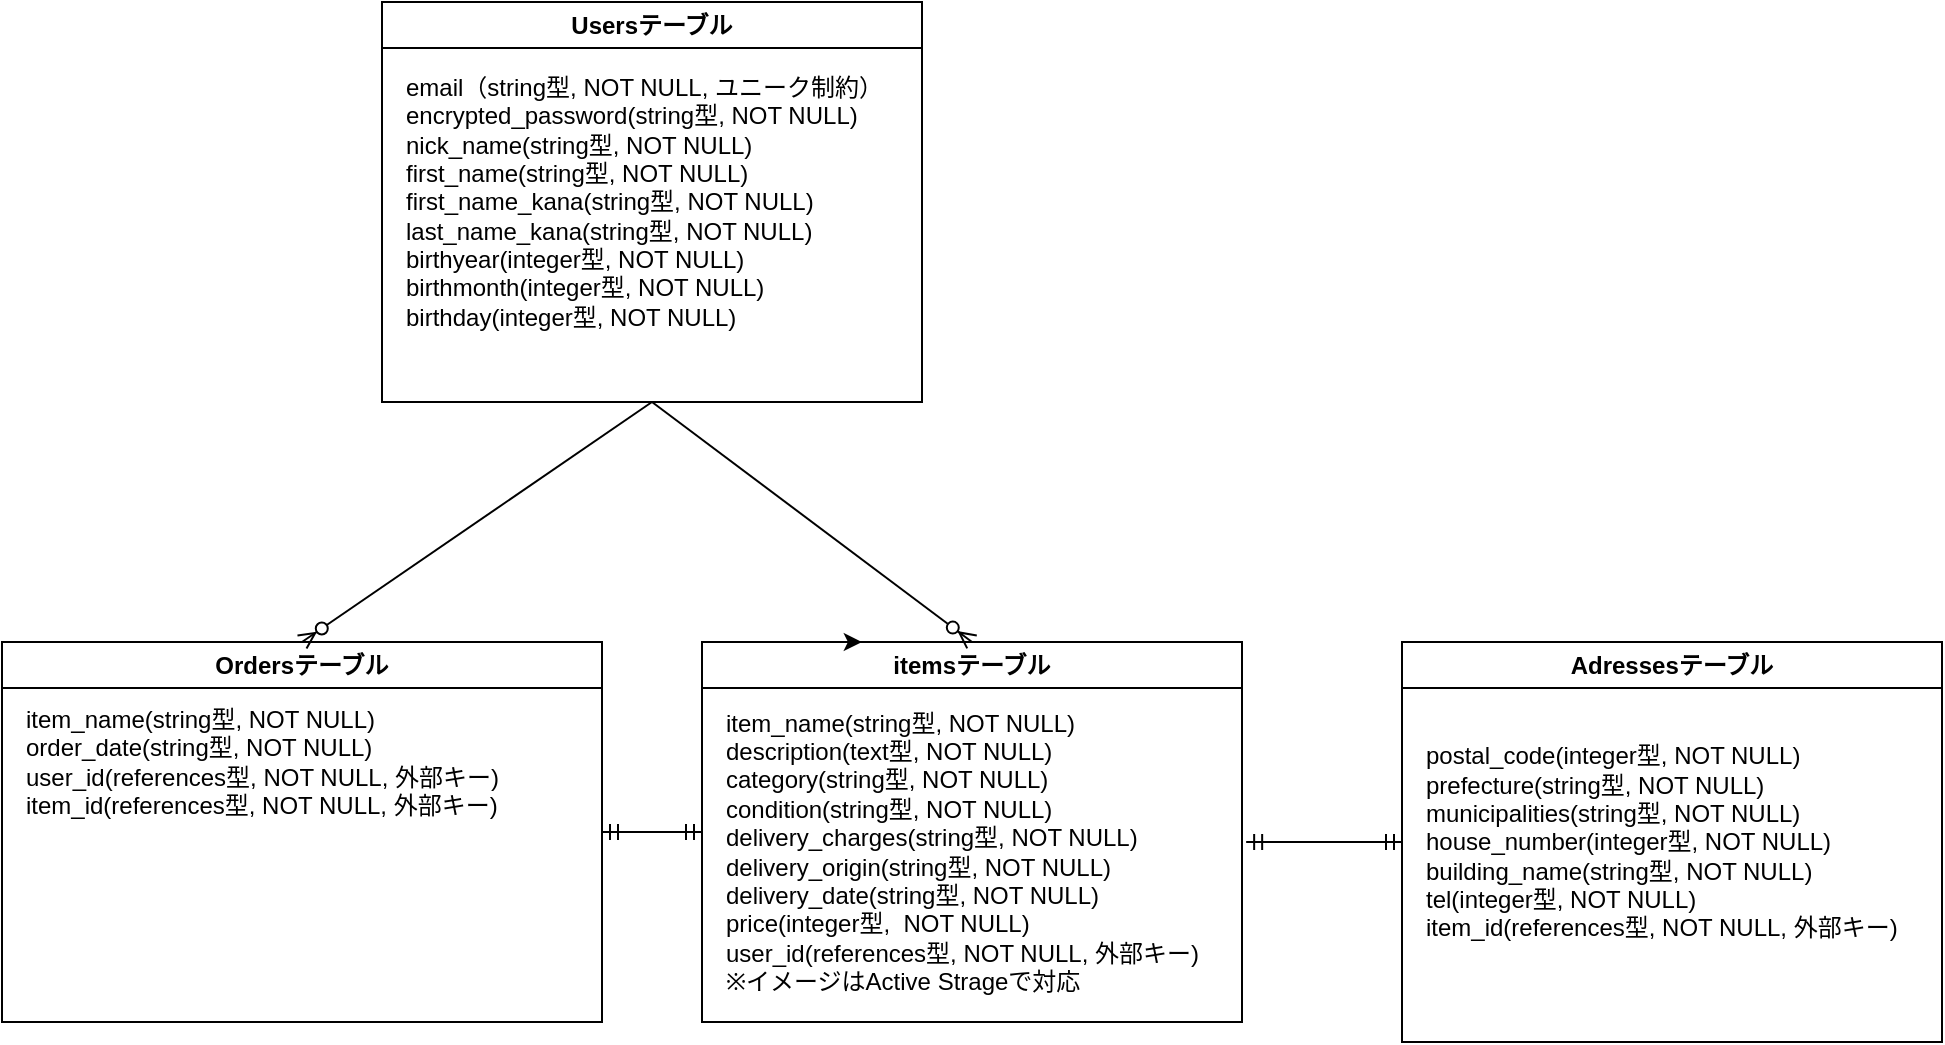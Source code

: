 <mxfile>
    <diagram id="2s_vTrPqzk0E1ofOD4oW" name="ページ1">
        <mxGraphModel dx="1172" dy="629" grid="1" gridSize="10" guides="1" tooltips="1" connect="1" arrows="1" fold="1" page="1" pageScale="1" pageWidth="827" pageHeight="1169" math="0" shadow="0">
            <root>
                <mxCell id="0"/>
                <mxCell id="1" parent="0"/>
                <mxCell id="4" value="Usersテーブル" style="swimlane;whiteSpace=wrap;html=1;" parent="1" vertex="1">
                    <mxGeometry x="240" y="60" width="270" height="200" as="geometry"/>
                </mxCell>
                <mxCell id="5" value="email（string型, NOT NULL, ユニーク制約）&lt;br&gt;encrypted_password(string型, NOT NULL)&lt;br&gt;nick_name(string型, NOT NULL)&lt;br&gt;first_name(string型, NOT NULL)&lt;br&gt;first_name_kana(string型, NOT NULL)&lt;br&gt;last_name_kana(string型, NOT NULL)&lt;br&gt;birthyear(integer型, NOT NULL)&lt;br&gt;birthmonth(integer型, NOT NULL)&lt;br&gt;birthday(integer型, NOT NULL)" style="text;html=1;align=left;verticalAlign=middle;resizable=0;points=[];autosize=1;strokeColor=none;fillColor=none;" parent="4" vertex="1">
                    <mxGeometry x="10" y="30" width="260" height="140" as="geometry"/>
                </mxCell>
                <mxCell id="7" value="itemsテーブル" style="swimlane;whiteSpace=wrap;html=1;" parent="1" vertex="1">
                    <mxGeometry x="400" y="380" width="270" height="190" as="geometry"/>
                </mxCell>
                <mxCell id="8" value="item_name(string型, NOT NULL)&lt;br&gt;description(text型, NOT NULL)&lt;br&gt;category(string型, NOT NULL)&lt;br&gt;condition(string型, NOT NULL)&lt;br&gt;delivery_charges(string型, NOT NULL)&lt;br&gt;delivery_origin(string型, NOT NULL)&lt;br&gt;delivery_date(string型, NOT NULL)&lt;br&gt;price(integer型,&amp;nbsp; NOT NULL)&lt;br&gt;user_id(references型, NOT NULL, 外部キー)&lt;br&gt;※イメージはActive Strageで対応" style="text;html=1;align=left;verticalAlign=middle;resizable=0;points=[];autosize=1;strokeColor=none;fillColor=none;" parent="7" vertex="1">
                    <mxGeometry x="10" y="25" width="260" height="160" as="geometry"/>
                </mxCell>
                <mxCell id="10" value="Adressesテーブル" style="swimlane;whiteSpace=wrap;html=1;" parent="1" vertex="1">
                    <mxGeometry x="750" y="380" width="270" height="200" as="geometry"/>
                </mxCell>
                <mxCell id="11" value="postal_code(integer型, NOT NULL)&lt;br&gt;prefecture(string型, NOT NULL)&lt;br&gt;municipalities(string型, NOT NULL)&lt;br&gt;house_number(integer型, NOT NULL)&lt;br&gt;building_name(string型, NOT NULL)&lt;br&gt;tel(integer型, NOT NULL)&lt;br&gt;item_id(references型, NOT NULL, 外部キー)" style="text;html=1;align=left;verticalAlign=middle;resizable=0;points=[];autosize=1;strokeColor=none;fillColor=none;" parent="10" vertex="1">
                    <mxGeometry x="10" y="45" width="260" height="110" as="geometry"/>
                </mxCell>
                <mxCell id="13" style="edgeStyle=none;html=1;exitX=0.25;exitY=0;exitDx=0;exitDy=0;entryX=0.296;entryY=0;entryDx=0;entryDy=0;entryPerimeter=0;" parent="1" source="7" target="7" edge="1">
                    <mxGeometry relative="1" as="geometry"/>
                </mxCell>
                <mxCell id="36" value="" style="fontSize=12;html=1;endArrow=ERzeroToMany;endFill=1;exitX=0.5;exitY=1;exitDx=0;exitDy=0;entryX=0.5;entryY=0;entryDx=0;entryDy=0;" parent="1" source="4" target="7" edge="1">
                    <mxGeometry width="100" height="100" relative="1" as="geometry">
                        <mxPoint x="320" y="150" as="sourcePoint"/>
                        <mxPoint x="460" y="146" as="targetPoint"/>
                    </mxGeometry>
                </mxCell>
                <mxCell id="42" value="" style="fontSize=12;html=1;endArrow=ERmandOne;startArrow=ERmandOne;entryX=1.008;entryY=0.469;entryDx=0;entryDy=0;exitX=0;exitY=0.5;exitDx=0;exitDy=0;entryPerimeter=0;" parent="1" source="10" target="8" edge="1">
                    <mxGeometry width="100" height="100" relative="1" as="geometry">
                        <mxPoint x="330" y="350" as="sourcePoint"/>
                        <mxPoint x="430" y="250" as="targetPoint"/>
                    </mxGeometry>
                </mxCell>
                <mxCell id="48" value="Ordersテーブル" style="swimlane;whiteSpace=wrap;html=1;" vertex="1" parent="1">
                    <mxGeometry x="50" y="380" width="300" height="190" as="geometry"/>
                </mxCell>
                <mxCell id="50" value="item_name(string型, NOT NULL)&lt;br&gt;order_date(string型, NOT NULL)&lt;br&gt;user_id(references型, NOT NULL, 外部キー)&lt;br&gt;item_id(references型, NOT NULL, 外部キー)" style="text;html=1;align=left;verticalAlign=middle;resizable=0;points=[];autosize=1;strokeColor=none;fillColor=none;" vertex="1" parent="48">
                    <mxGeometry x="10" y="25" width="260" height="70" as="geometry"/>
                </mxCell>
                <mxCell id="51" value="" style="fontSize=12;html=1;endArrow=ERmandOne;startArrow=ERmandOne;entryX=1;entryY=0.5;entryDx=0;entryDy=0;exitX=0;exitY=0.5;exitDx=0;exitDy=0;" edge="1" parent="1" source="7" target="48">
                    <mxGeometry width="100" height="100" relative="1" as="geometry">
                        <mxPoint x="380" y="475" as="sourcePoint"/>
                        <mxPoint x="282.08" y="475.04" as="targetPoint"/>
                    </mxGeometry>
                </mxCell>
                <mxCell id="54" value="" style="fontSize=12;html=1;endArrow=ERzeroToMany;endFill=1;exitX=0.5;exitY=1;exitDx=0;exitDy=0;entryX=0.5;entryY=0;entryDx=0;entryDy=0;" edge="1" parent="1" source="4" target="48">
                    <mxGeometry width="100" height="100" relative="1" as="geometry">
                        <mxPoint x="80" y="200" as="sourcePoint"/>
                        <mxPoint x="240" y="320" as="targetPoint"/>
                    </mxGeometry>
                </mxCell>
            </root>
        </mxGraphModel>
    </diagram>
</mxfile>